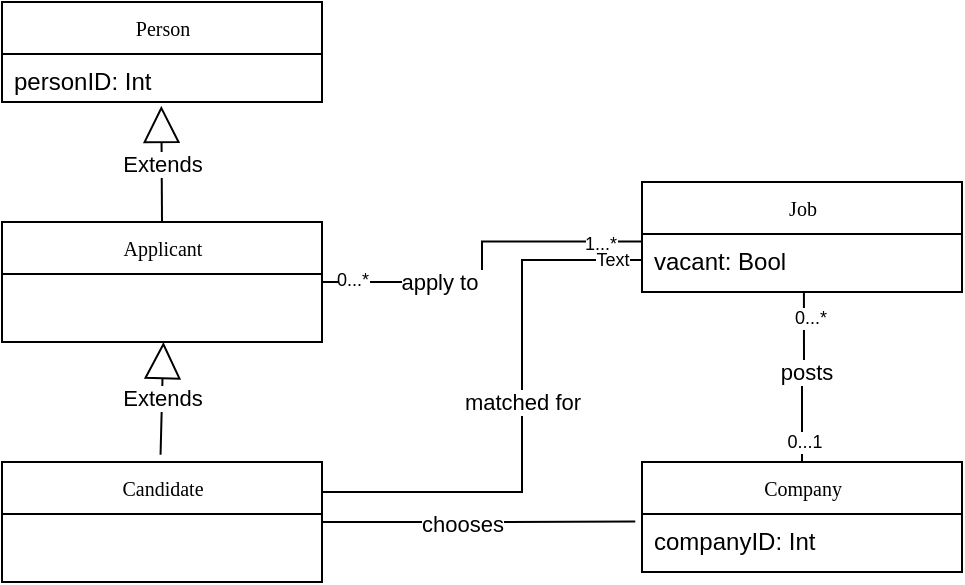 <mxfile version="16.5.5" type="github">
  <diagram name="Page-1" id="c4acf3e9-155e-7222-9cf6-157b1a14988f">
    <mxGraphModel dx="572" dy="422" grid="1" gridSize="10" guides="1" tooltips="1" connect="1" arrows="1" fold="1" page="1" pageScale="1" pageWidth="850" pageHeight="1100" background="none" math="0" shadow="0">
      <root>
        <mxCell id="0" />
        <mxCell id="1" parent="0" />
        <mxCell id="4qRq1_LgjL_5qfSGKCWs-14" style="edgeStyle=orthogonalEdgeStyle;rounded=0;orthogonalLoop=1;jettySize=auto;html=1;exitX=1;exitY=0.5;exitDx=0;exitDy=0;entryX=0.001;entryY=0.144;entryDx=0;entryDy=0;entryPerimeter=0;endArrow=none;endFill=0;" edge="1" parent="1" source="17acba5748e5396b-2" target="5d2195bd80daf111-2">
          <mxGeometry relative="1" as="geometry" />
        </mxCell>
        <mxCell id="4qRq1_LgjL_5qfSGKCWs-17" value="apply to&amp;nbsp;" style="edgeLabel;html=1;align=center;verticalAlign=middle;resizable=0;points=[];" vertex="1" connectable="0" parent="4qRq1_LgjL_5qfSGKCWs-14">
          <mxGeometry x="0.281" y="-1" relative="1" as="geometry">
            <mxPoint x="-35" y="19" as="offset" />
          </mxGeometry>
        </mxCell>
        <mxCell id="4qRq1_LgjL_5qfSGKCWs-23" value="0...*" style="edgeLabel;html=1;align=center;verticalAlign=middle;resizable=0;points=[];fontSize=9;" vertex="1" connectable="0" parent="4qRq1_LgjL_5qfSGKCWs-14">
          <mxGeometry x="-0.838" y="1" relative="1" as="geometry">
            <mxPoint as="offset" />
          </mxGeometry>
        </mxCell>
        <mxCell id="4qRq1_LgjL_5qfSGKCWs-24" value="1...*" style="edgeLabel;html=1;align=center;verticalAlign=middle;resizable=0;points=[];fontSize=9;" vertex="1" connectable="0" parent="4qRq1_LgjL_5qfSGKCWs-14">
          <mxGeometry x="0.763" y="-1" relative="1" as="geometry">
            <mxPoint as="offset" />
          </mxGeometry>
        </mxCell>
        <mxCell id="17acba5748e5396b-2" value="Applicant" style="swimlane;html=1;fontStyle=0;childLayout=stackLayout;horizontal=1;startSize=26;fillColor=none;horizontalStack=0;resizeParent=1;resizeLast=0;collapsible=1;marginBottom=0;swimlaneFillColor=#ffffff;rounded=0;shadow=0;comic=0;labelBackgroundColor=none;strokeWidth=1;fontFamily=Verdana;fontSize=10;align=center;" parent="1" vertex="1">
          <mxGeometry x="120" y="410" width="160" height="60" as="geometry" />
        </mxCell>
        <mxCell id="4qRq1_LgjL_5qfSGKCWs-15" style="edgeStyle=orthogonalEdgeStyle;rounded=0;orthogonalLoop=1;jettySize=auto;html=1;exitX=1;exitY=0.5;exitDx=0;exitDy=0;entryX=-0.021;entryY=0.144;entryDx=0;entryDy=0;entryPerimeter=0;endArrow=none;endFill=0;" edge="1" parent="1" source="17acba5748e5396b-30" target="17acba5748e5396b-45">
          <mxGeometry relative="1" as="geometry" />
        </mxCell>
        <mxCell id="4qRq1_LgjL_5qfSGKCWs-19" value="chooses" style="edgeLabel;html=1;align=center;verticalAlign=middle;resizable=0;points=[];" vertex="1" connectable="0" parent="4qRq1_LgjL_5qfSGKCWs-15">
          <mxGeometry x="-0.129" y="-1" relative="1" as="geometry">
            <mxPoint x="1" as="offset" />
          </mxGeometry>
        </mxCell>
        <mxCell id="4qRq1_LgjL_5qfSGKCWs-16" style="edgeStyle=orthogonalEdgeStyle;rounded=0;orthogonalLoop=1;jettySize=auto;html=1;exitX=1;exitY=0.25;exitDx=0;exitDy=0;entryX=0.017;entryY=0.043;entryDx=0;entryDy=0;entryPerimeter=0;endArrow=none;endFill=0;" edge="1" parent="1" source="17acba5748e5396b-30" target="5d2195bd80daf111-2">
          <mxGeometry relative="1" as="geometry">
            <Array as="points">
              <mxPoint x="380" y="545" />
              <mxPoint x="380" y="429" />
              <mxPoint x="443" y="429" />
            </Array>
          </mxGeometry>
        </mxCell>
        <mxCell id="4qRq1_LgjL_5qfSGKCWs-18" value="matched for" style="edgeLabel;html=1;align=center;verticalAlign=middle;resizable=0;points=[];" vertex="1" connectable="0" parent="4qRq1_LgjL_5qfSGKCWs-16">
          <mxGeometry x="-0.668" relative="1" as="geometry">
            <mxPoint x="52" y="-45" as="offset" />
          </mxGeometry>
        </mxCell>
        <mxCell id="4qRq1_LgjL_5qfSGKCWs-25" value="Text" style="edgeLabel;html=1;align=center;verticalAlign=middle;resizable=0;points=[];fontSize=9;" vertex="1" connectable="0" parent="4qRq1_LgjL_5qfSGKCWs-16">
          <mxGeometry x="0.795" relative="1" as="geometry">
            <mxPoint as="offset" />
          </mxGeometry>
        </mxCell>
        <mxCell id="17acba5748e5396b-30" value="Candidate" style="swimlane;html=1;fontStyle=0;childLayout=stackLayout;horizontal=1;startSize=26;fillColor=none;horizontalStack=0;resizeParent=1;resizeLast=0;collapsible=1;marginBottom=0;swimlaneFillColor=#ffffff;rounded=0;shadow=0;comic=0;labelBackgroundColor=none;strokeWidth=1;fontFamily=Verdana;fontSize=10;align=center;" parent="1" vertex="1">
          <mxGeometry x="120" y="530" width="160" height="60" as="geometry" />
        </mxCell>
        <mxCell id="4qRq1_LgjL_5qfSGKCWs-13" style="edgeStyle=orthogonalEdgeStyle;rounded=0;orthogonalLoop=1;jettySize=auto;html=1;exitX=0.5;exitY=0;exitDx=0;exitDy=0;endArrow=none;endFill=0;entryX=0.506;entryY=1.013;entryDx=0;entryDy=0;entryPerimeter=0;" edge="1" parent="1" source="17acba5748e5396b-44" target="5d2195bd80daf111-2">
          <mxGeometry relative="1" as="geometry">
            <mxPoint x="409.739" y="470" as="targetPoint" />
          </mxGeometry>
        </mxCell>
        <mxCell id="4qRq1_LgjL_5qfSGKCWs-20" value="posts" style="edgeLabel;html=1;align=center;verticalAlign=middle;resizable=0;points=[];" vertex="1" connectable="0" parent="4qRq1_LgjL_5qfSGKCWs-13">
          <mxGeometry x="0.038" y="-1" relative="1" as="geometry">
            <mxPoint as="offset" />
          </mxGeometry>
        </mxCell>
        <mxCell id="4qRq1_LgjL_5qfSGKCWs-21" value="0...1" style="edgeLabel;html=1;align=center;verticalAlign=middle;resizable=0;points=[];fontSize=9;" vertex="1" connectable="0" parent="4qRq1_LgjL_5qfSGKCWs-13">
          <mxGeometry x="-0.466" y="-1" relative="1" as="geometry">
            <mxPoint y="13" as="offset" />
          </mxGeometry>
        </mxCell>
        <mxCell id="4qRq1_LgjL_5qfSGKCWs-22" value="0...*" style="edgeLabel;html=1;align=center;verticalAlign=middle;resizable=0;points=[];fontSize=9;" vertex="1" connectable="0" parent="4qRq1_LgjL_5qfSGKCWs-13">
          <mxGeometry x="0.654" y="-3" relative="1" as="geometry">
            <mxPoint as="offset" />
          </mxGeometry>
        </mxCell>
        <mxCell id="17acba5748e5396b-44" value="Company" style="swimlane;html=1;fontStyle=0;childLayout=stackLayout;horizontal=1;startSize=26;fillColor=none;horizontalStack=0;resizeParent=1;resizeLast=0;collapsible=1;marginBottom=0;swimlaneFillColor=#ffffff;rounded=0;shadow=0;comic=0;labelBackgroundColor=none;strokeWidth=1;fontFamily=Verdana;fontSize=10;align=center;" parent="1" vertex="1">
          <mxGeometry x="440" y="530" width="160" height="55" as="geometry" />
        </mxCell>
        <mxCell id="17acba5748e5396b-45" value="companyID: Int" style="text;html=1;strokeColor=none;fillColor=none;align=left;verticalAlign=top;spacingLeft=4;spacingRight=4;whiteSpace=wrap;overflow=hidden;rotatable=0;points=[[0,0.5],[1,0.5]];portConstraint=eastwest;" parent="17acba5748e5396b-44" vertex="1">
          <mxGeometry y="26" width="160" height="26" as="geometry" />
        </mxCell>
        <mxCell id="5d2195bd80daf111-1" value="Job" style="swimlane;html=1;fontStyle=0;childLayout=stackLayout;horizontal=1;startSize=26;fillColor=none;horizontalStack=0;resizeParent=1;resizeLast=0;collapsible=1;marginBottom=0;swimlaneFillColor=#ffffff;rounded=0;shadow=0;comic=0;labelBackgroundColor=none;strokeWidth=1;fontFamily=Verdana;fontSize=10;align=center;" parent="1" vertex="1">
          <mxGeometry x="440" y="390" width="160" height="55" as="geometry" />
        </mxCell>
        <mxCell id="5d2195bd80daf111-2" value="vacant: Bool" style="text;html=1;strokeColor=none;fillColor=none;align=left;verticalAlign=top;spacingLeft=4;spacingRight=4;whiteSpace=wrap;overflow=hidden;rotatable=0;points=[[0,0.5],[1,0.5]];portConstraint=eastwest;" parent="5d2195bd80daf111-1" vertex="1">
          <mxGeometry y="26" width="160" height="26" as="geometry" />
        </mxCell>
        <mxCell id="5d2195bd80daf111-5" value="Person" style="swimlane;html=1;fontStyle=0;childLayout=stackLayout;horizontal=1;startSize=26;fillColor=none;horizontalStack=0;resizeParent=1;resizeLast=0;collapsible=1;marginBottom=0;swimlaneFillColor=#ffffff;rounded=0;shadow=0;comic=0;labelBackgroundColor=none;strokeWidth=1;fontFamily=Verdana;fontSize=10;align=center;" parent="1" vertex="1">
          <mxGeometry x="120" y="300" width="160" height="50" as="geometry" />
        </mxCell>
        <mxCell id="5d2195bd80daf111-6" value="personID: Int" style="text;html=1;strokeColor=none;fillColor=none;align=left;verticalAlign=top;spacingLeft=4;spacingRight=4;whiteSpace=wrap;overflow=hidden;rotatable=0;points=[[0,0.5],[1,0.5]];portConstraint=eastwest;" parent="5d2195bd80daf111-5" vertex="1">
          <mxGeometry y="26" width="160" height="24" as="geometry" />
        </mxCell>
        <mxCell id="5d2195bd80daf111-35" style="edgeStyle=orthogonalEdgeStyle;rounded=0;html=1;dashed=1;labelBackgroundColor=none;startFill=0;endArrow=open;endFill=0;endSize=10;fontFamily=Verdana;fontSize=10;" parent="1" source="5d2195bd80daf111-9" edge="1">
          <mxGeometry relative="1" as="geometry">
            <Array as="points">
              <mxPoint x="545" y="970" />
              <mxPoint x="545" y="970" />
            </Array>
            <mxPoint x="545" y="1004" as="targetPoint" />
          </mxGeometry>
        </mxCell>
        <mxCell id="4qRq1_LgjL_5qfSGKCWs-10" value="Extends" style="endArrow=block;endSize=16;endFill=0;html=1;rounded=0;entryX=0.498;entryY=1.08;entryDx=0;entryDy=0;entryPerimeter=0;exitX=0.5;exitY=0;exitDx=0;exitDy=0;" edge="1" parent="1" source="17acba5748e5396b-2" target="5d2195bd80daf111-6">
          <mxGeometry width="160" relative="1" as="geometry">
            <mxPoint x="200" y="350" as="sourcePoint" />
            <mxPoint x="220" y="390" as="targetPoint" />
          </mxGeometry>
        </mxCell>
        <mxCell id="4qRq1_LgjL_5qfSGKCWs-11" value="Extends" style="endArrow=block;endSize=16;endFill=0;html=1;rounded=0;entryX=0.509;entryY=1.152;entryDx=0;entryDy=0;entryPerimeter=0;exitX=0.5;exitY=0;exitDx=0;exitDy=0;" edge="1" parent="1">
          <mxGeometry width="160" relative="1" as="geometry">
            <mxPoint x="199.28" y="526.35" as="sourcePoint" />
            <mxPoint x="200.72" y="469.998" as="targetPoint" />
          </mxGeometry>
        </mxCell>
      </root>
    </mxGraphModel>
  </diagram>
</mxfile>
